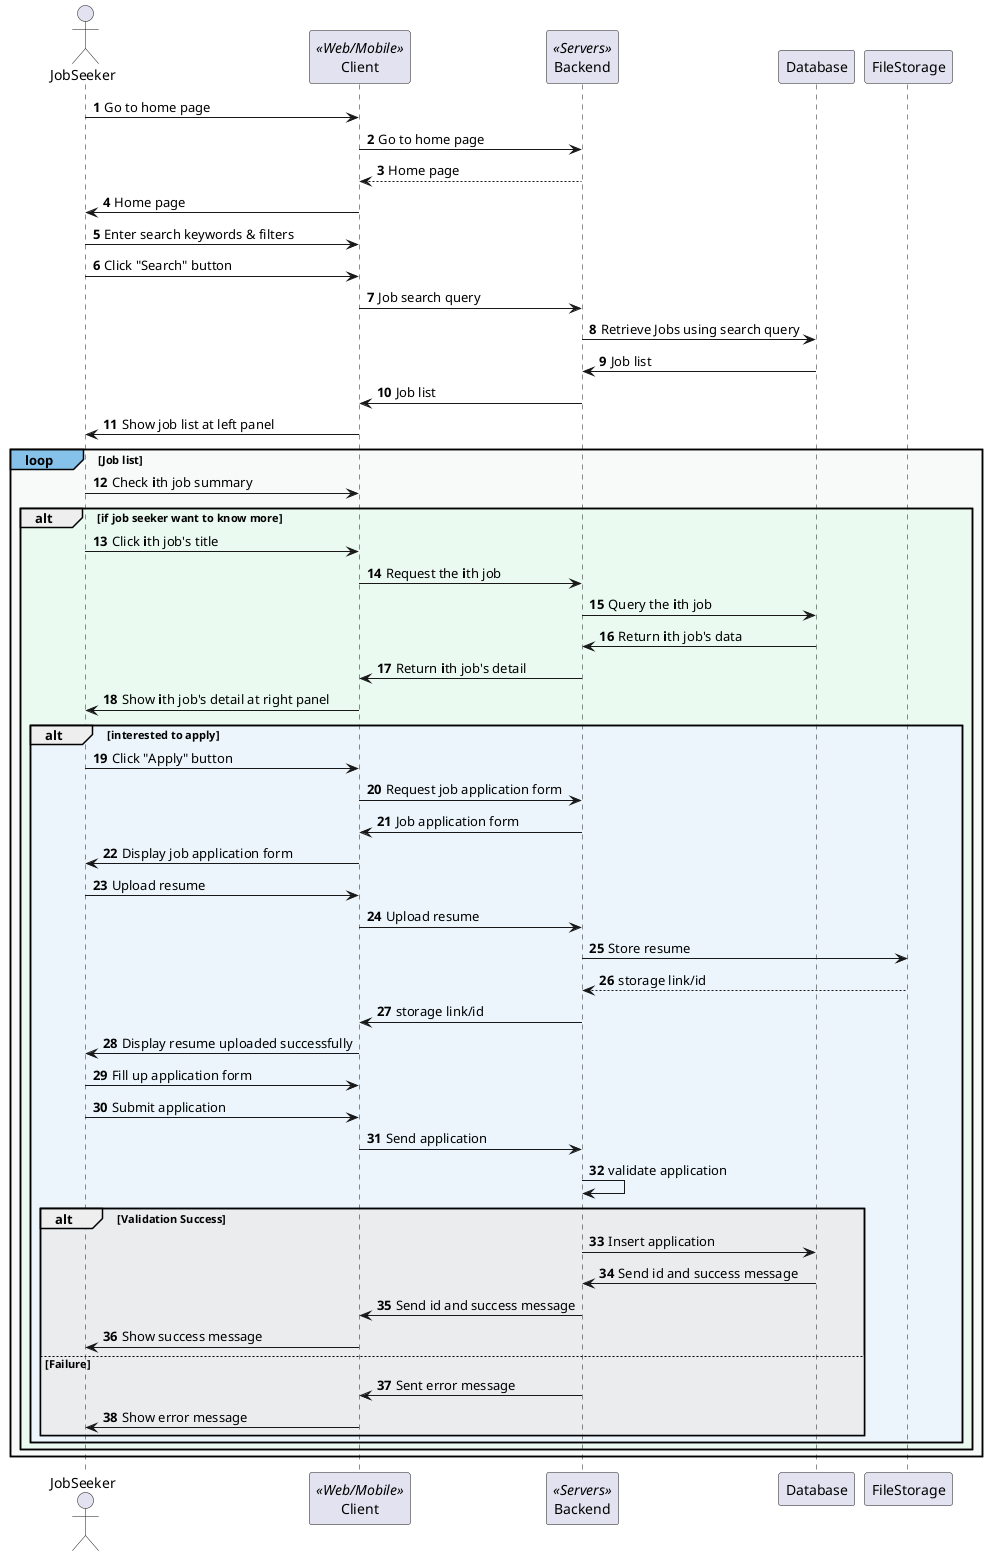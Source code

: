 @startuml
'https://plantuml.com/sequence-diagram

'Sequence Diagram to browse and apply jobs
autonumber

actor JobSeeker
participant Client<<Web/Mobile>>
participant Backend<<Servers>>
participant Database
participant FileStorage

JobSeeker -> Client: Go to home page
Client -> Backend: Go to home page
return Home page
Client->JobSeeker: Home page
JobSeeker -> Client: Enter search keywords & filters
JobSeeker -> Client: Click "Search" button
Client -> Backend: Job search query
Backend->Database: Retrieve Jobs using search query
Database->Backend: Job list
Backend -> Client: Job list
Client->JobSeeker: Show job list at left panel
loop#85c1e9 #f8f9f9 Job list
    JobSeeker -> Client: Check <b>i</b>th job summary
    alt #eafaf1 if job seeker want to know more
        JobSeeker -> Client: Click <b>i</b>th job's title
        Client -> Backend: Request the <b>i</b>th job
        Backend -> Database: Query the <b>i</b>th job
        Database -> Backend: Return <b>i</b>th job's data
        Backend -> Client: Return <b>i</b>th job's detail
        Client -> JobSeeker: Show <b>i</b>th job's detail at right panel
        alt #ebf5fb interested to apply
            JobSeeker -> Client: Click "Apply" button
            Client -> Backend: Request job application form
            Backend -> Client: Job application form
            Client -> JobSeeker: Display job application form
            JobSeeker -> Client: Upload resume
            Client -> Backend: Upload resume
            Backend -> FileStorage: Store resume
            return storage link/id
            Backend -> Client:  storage link/id
            Client->JobSeeker: Display resume uploaded successfully

            JobSeeker -> Client: Fill up application form
            JobSeeker -> Client: Submit application
            Client -> Backend: Send application
            Backend->Backend: validate application
            alt #eaecee Validation Success
                Backend -> Database: Insert application
                Database -> Backend: Send id and success message
                Backend -> Client: Send id and success message
                Client -> JobSeeker: Show success message
            else Failure
                Backend -> Client: Sent error message
                Client -> JobSeeker: Show error message
            end
        end
    end
end

@enduml